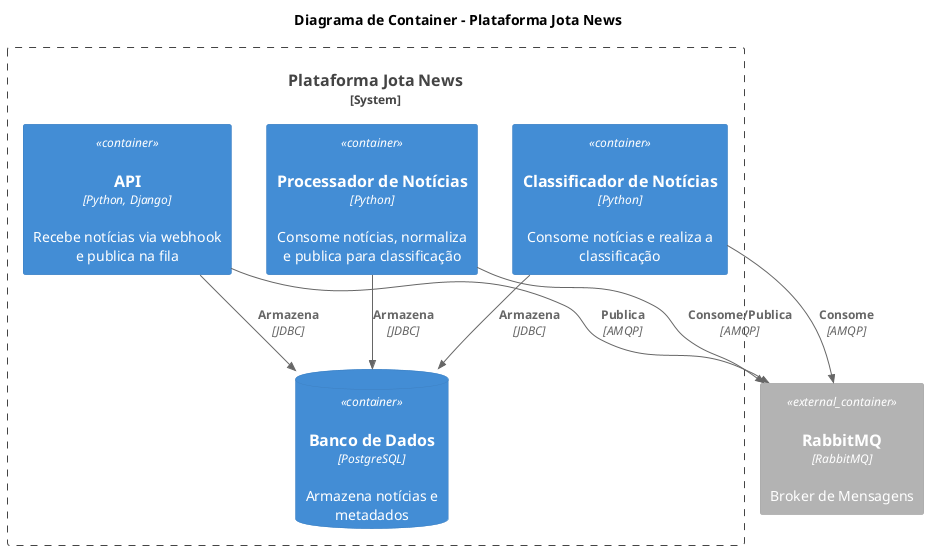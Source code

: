 @startuml
!include <c4/C4_Container>

title Diagrama de Container - Plataforma Jota News

System_Boundary(c1, "Plataforma Jota News") {
    Container(api, "API", "Python, Django", "Recebe notícias via webhook e publica na fila", "HTTPS")
    ContainerDb(db, "Banco de Dados", "PostgreSQL", "Armazena notícias e metadados", "JDBC")
    Container(proccess, "Processador de Notícias", "Python", "Consome notícias, normaliza e publica para classificação", "AMQP")
    Container(classifier, "Classificador de Notícias", "Python", "Consome notícias e realiza a classificação", "AMQP")
}

Container_Ext(rabbitmq, "RabbitMQ", "RabbitMQ", "Broker de Mensagens", "AMQP")

Rel(api, rabbitmq, "Publica", "AMQP")
Rel(proccess, rabbitmq, "Consome/Publica", "AMQP")
Rel(classifier, rabbitmq, "Consome", "AMQP")
Rel(api, db, "Armazena", "JDBC")
Rel(proccess, db, "Armazena", "JDBC")
Rel(classifier, db, "Armazena", "JDBC")

@enduml
